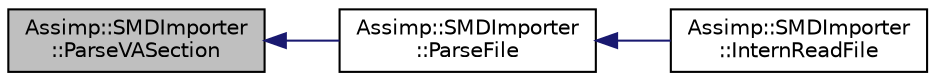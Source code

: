 digraph "Assimp::SMDImporter::ParseVASection"
{
  edge [fontname="Helvetica",fontsize="10",labelfontname="Helvetica",labelfontsize="10"];
  node [fontname="Helvetica",fontsize="10",shape=record];
  rankdir="LR";
  Node1 [label="Assimp::SMDImporter\l::ParseVASection",height=0.2,width=0.4,color="black", fillcolor="grey75", style="filled", fontcolor="black"];
  Node1 -> Node2 [dir="back",color="midnightblue",fontsize="10",style="solid"];
  Node2 [label="Assimp::SMDImporter\l::ParseFile",height=0.2,width=0.4,color="black", fillcolor="white", style="filled",URL="$class_assimp_1_1_s_m_d_importer.html#a4075b3c88e26fa5d812dee09c4021223"];
  Node2 -> Node3 [dir="back",color="midnightblue",fontsize="10",style="solid"];
  Node3 [label="Assimp::SMDImporter\l::InternReadFile",height=0.2,width=0.4,color="black", fillcolor="white", style="filled",URL="$class_assimp_1_1_s_m_d_importer.html#a4f1ad132927d8077a231228223b392eb"];
}
